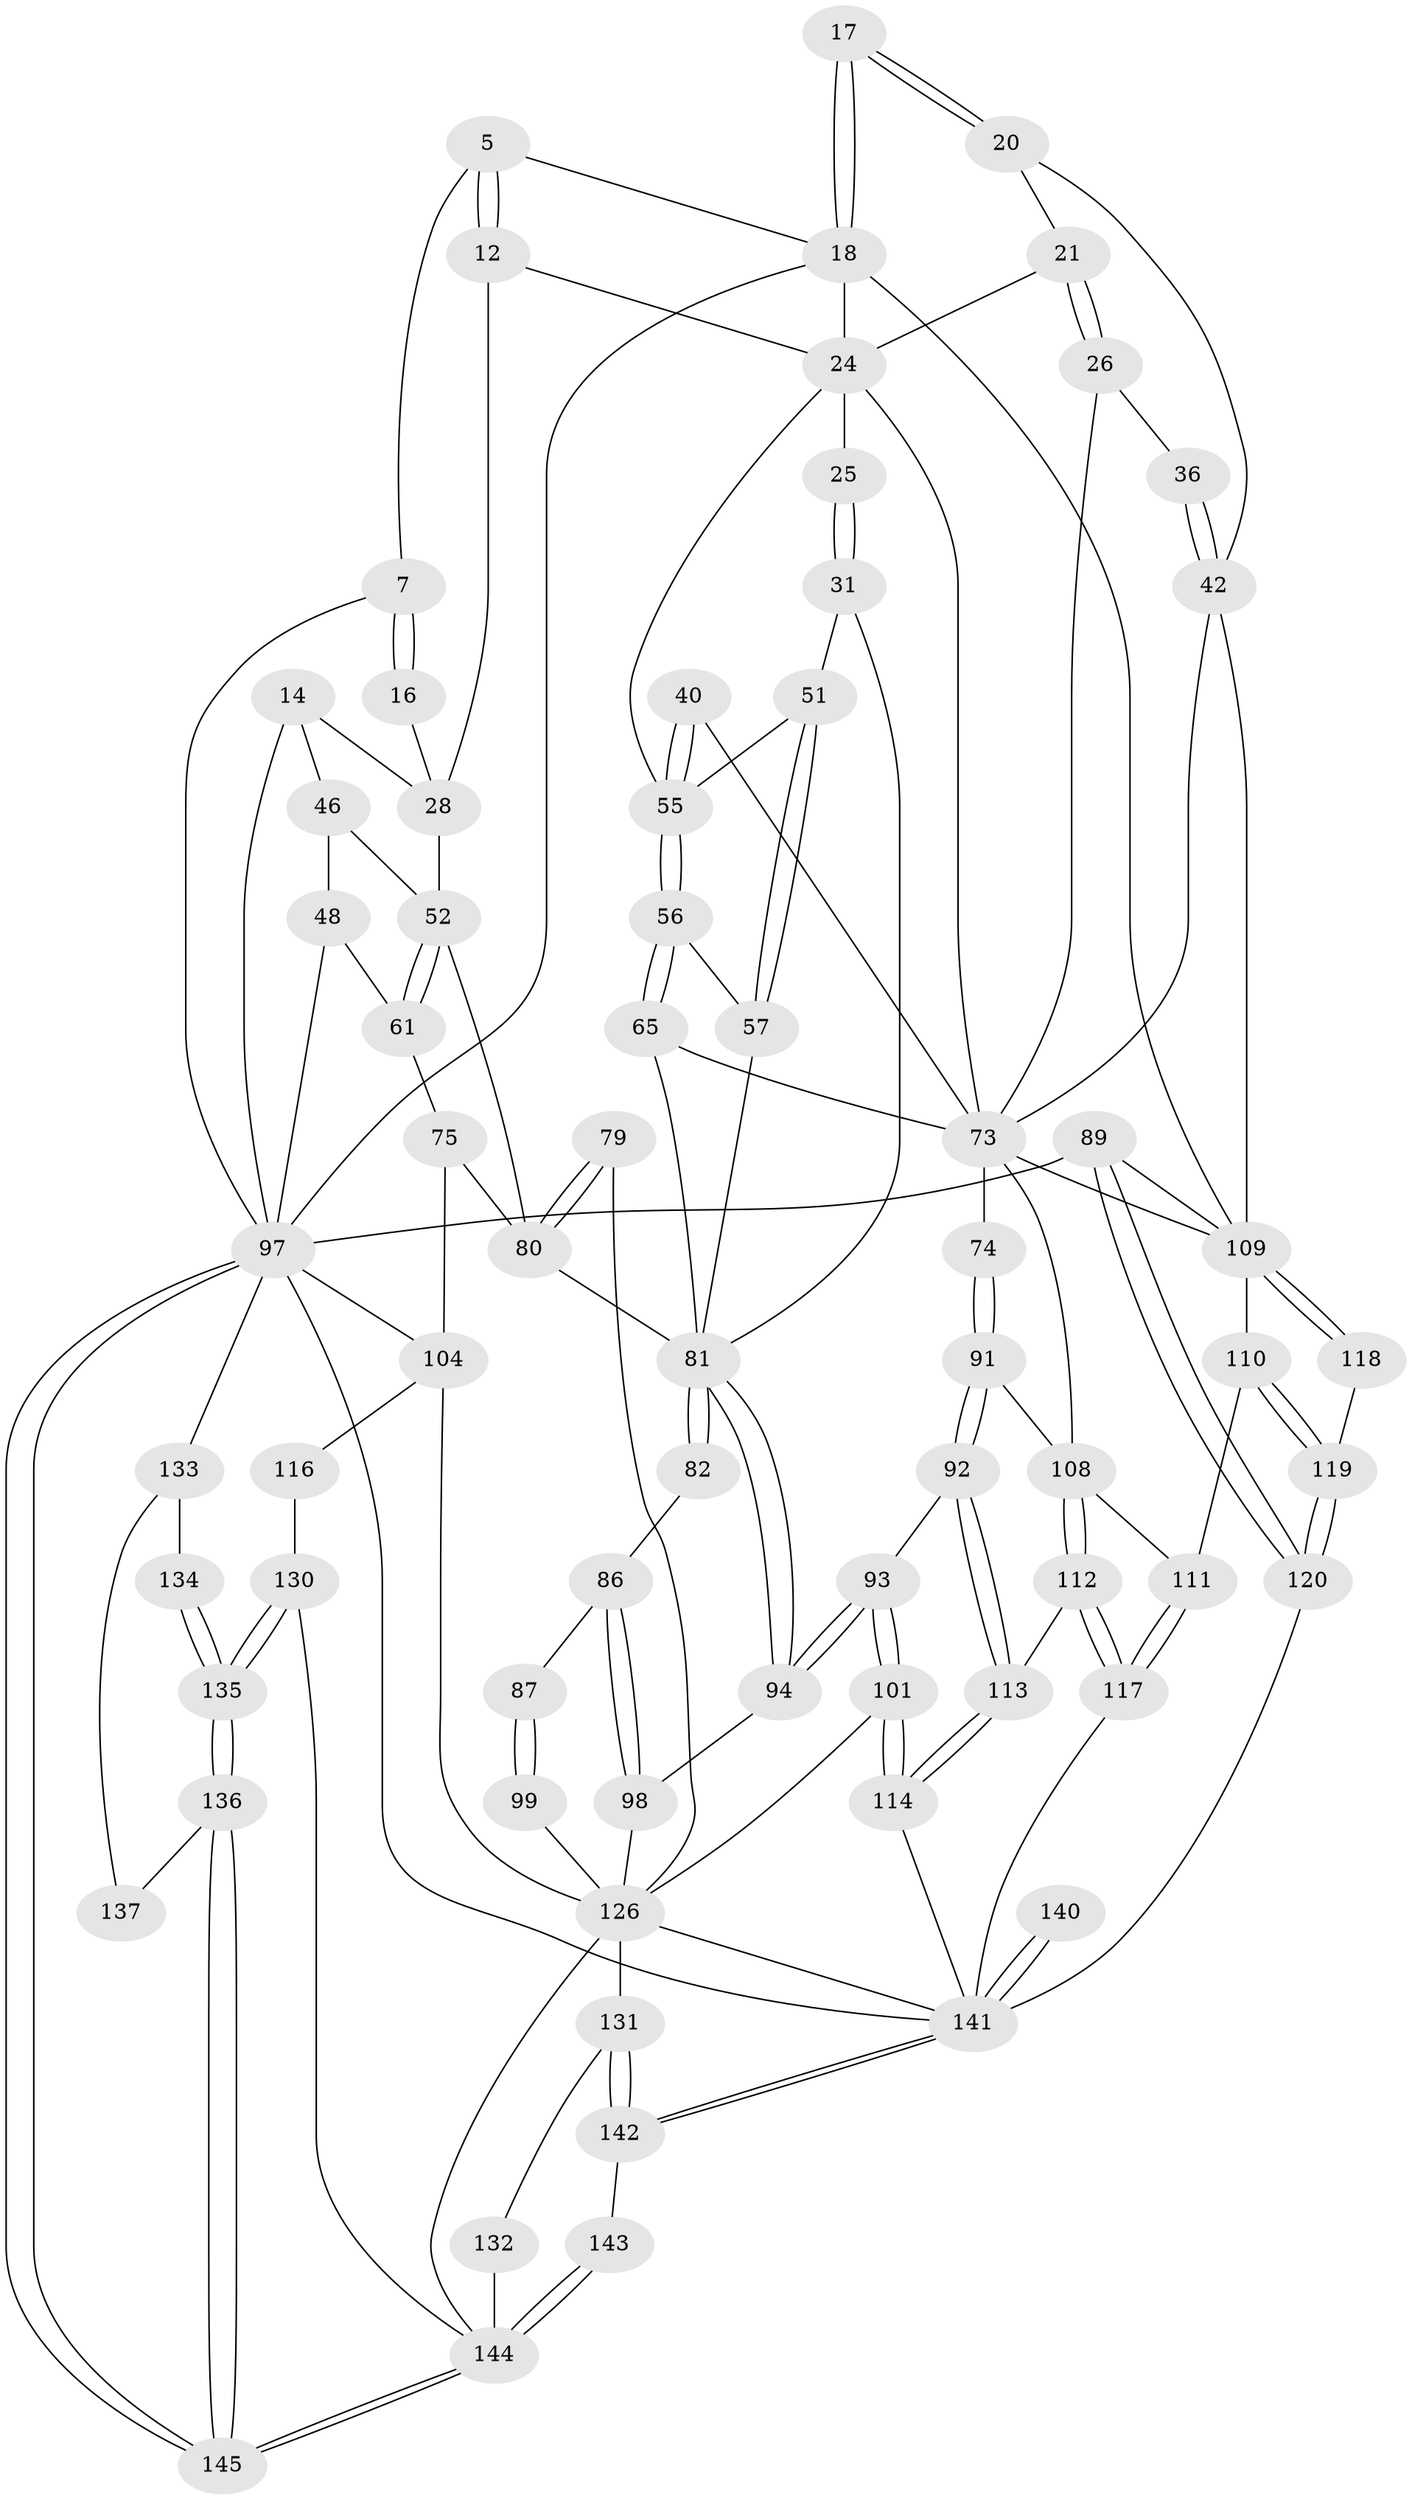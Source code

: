 // original degree distribution, {3: 0.027586206896551724, 4: 0.2413793103448276, 6: 0.2482758620689655, 5: 0.4827586206896552}
// Generated by graph-tools (version 1.1) at 2025/01/03/09/25 05:01:07]
// undirected, 72 vertices, 160 edges
graph export_dot {
graph [start="1"]
  node [color=gray90,style=filled];
  5 [pos="+0.36688590451941255+0.0011939507844088333",super="+1"];
  7 [pos="+0.12082099334938018+0.07848241306708043",super="+6"];
  12 [pos="+0.36724597975965395+0.005266524987771653",super="+11"];
  14 [pos="+0.04139053679084474+0.212942870223457"];
  16 [pos="+0.11096323028461251+0.1253719673978165"];
  17 [pos="+1+0.20651654550027362"];
  18 [pos="+1+0.26911082304125056",super="+2+8"];
  20 [pos="+0.9266226118199735+0.2040379131684657"];
  21 [pos="+0.8662438174113413+0.17977232657750014"];
  24 [pos="+0.6432974646368517+0.23431392911965643",super="+23+22+10"];
  25 [pos="+0.4796006748227423+0.22825341679438693"];
  26 [pos="+0.811205886060157+0.282211024136953"];
  28 [pos="+0.29500101785496985+0.1637196706805988",super="+19"];
  31 [pos="+0.4634761203054925+0.3169637108373397"];
  36 [pos="+0.861370933974986+0.2885333290798911"];
  40 [pos="+0.7052018767974126+0.37610593835283057"];
  42 [pos="+0.9131568087861247+0.41296695211726564",super="+38+35"];
  46 [pos="+0.1523049324580551+0.3315994232355924",super="+30"];
  48 [pos="+0+0.40743142054673914",super="+47"];
  51 [pos="+0.5385024308464724+0.3582719380663472"];
  52 [pos="+0.15455361417669952+0.45855698907212417",super="+45+34+29"];
  55 [pos="+0.6462177577982914+0.4419471225004739",super="+50+41"];
  56 [pos="+0.6460068531938838+0.4430768914732844"];
  57 [pos="+0.5729833973808063+0.4525058732309805"];
  61 [pos="+0.13655346074759825+0.537422116728765",super="+54+53"];
  65 [pos="+0.6617102757163655+0.5671484403331201"];
  73 [pos="+0.8648679086047413+0.6391440624689284",super="+72+64"];
  74 [pos="+0.7212885271507302+0.6123036667098698"];
  75 [pos="+0.13651034288590494+0.5521738415752355",super="+60"];
  79 [pos="+0.30353445775801846+0.6950547616789602"];
  80 [pos="+0.2744387453688999+0.6544241465784554",super="+69"];
  81 [pos="+0.5334162569804181+0.6391879934418419",super="+66+62+67"];
  82 [pos="+0.4656320247307085+0.5966538167749351"];
  86 [pos="+0.4439026404191134+0.6643197861032593"];
  87 [pos="+0.42518546292616743+0.6748584242298664",super="+85"];
  89 [pos="+1+1"];
  91 [pos="+0.6815155202812214+0.7018142506857399"];
  92 [pos="+0.6778880445739072+0.7057608203948672"];
  93 [pos="+0.5521523912977478+0.6845362027902184"];
  94 [pos="+0.5322851742655326+0.6496720607865909"];
  97 [pos="+0+1",super="+4+88+78"];
  98 [pos="+0.4925726546126692+0.6791922536431716"];
  99 [pos="+0.4015949872784575+0.6899022491931257",super="+84"];
  101 [pos="+0.5344623176018307+0.7972584301499545"];
  104 [pos="+0.24588253565678667+0.7939768409900656",super="+76+77"];
  108 [pos="+0.7516969688992241+0.7685625289718632",super="+107"];
  109 [pos="+0.9429122887035427+0.8060187257271219",super="+90"];
  110 [pos="+0.9300156358395966+0.8072813254980885"];
  111 [pos="+0.8676117620239052+0.7726914690036344"];
  112 [pos="+0.7560110046175196+0.811483190037217"];
  113 [pos="+0.6312201179816496+0.8005695760124699"];
  114 [pos="+0.62279145907508+0.8113858724426196"];
  116 [pos="+0.1374856267045127+0.8289417156416238",super="+115"];
  117 [pos="+0.8033827280887947+0.8703119644202232"];
  118 [pos="+1+0.8467786411572453"];
  119 [pos="+0.9271727295732072+0.8855736719008097"];
  120 [pos="+0.9186048428089822+0.920114187212237"];
  126 [pos="+0.5476680305252161+0.9359420022890915",super="+106+103+83+102"];
  130 [pos="+0.24827099534016997+0.8520110199769149"];
  131 [pos="+0.5180891863613425+0.9580168338470776"];
  132 [pos="+0.47737421193940094+0.9487690410977313"];
  133 [pos="+0.07389437235721388+0.8611588724294452",super="+96"];
  134 [pos="+0.12627058977391245+0.8364714186498223"];
  135 [pos="+0.09155374086697762+1"];
  136 [pos="+0.05816055812108332+1"];
  137 [pos="+0.061948269515945446+0.8773354761698058"];
  140 [pos="+0.7435721567871493+1"];
  141 [pos="+0.7027713519811188+1",super="+125+123+138"];
  142 [pos="+0.5740075327095868+1"];
  143 [pos="+0.39191214890727305+1"];
  144 [pos="+0.3127383131563772+1",super="+129+139"];
  145 [pos="+0+1"];
  5 -- 12;
  5 -- 12;
  5 -- 7;
  5 -- 18;
  7 -- 16 [weight=2];
  7 -- 16;
  7 -- 97;
  12 -- 28 [weight=2];
  12 -- 24;
  14 -- 46;
  14 -- 28;
  14 -- 97;
  16 -- 28;
  17 -- 18 [weight=2];
  17 -- 18;
  17 -- 20;
  17 -- 20;
  18 -- 97 [weight=2];
  18 -- 24;
  18 -- 109;
  20 -- 21;
  20 -- 42;
  21 -- 26;
  21 -- 26;
  21 -- 24;
  24 -- 25 [weight=2];
  24 -- 55;
  24 -- 73;
  25 -- 31;
  25 -- 31;
  26 -- 36;
  26 -- 73;
  28 -- 52;
  31 -- 51;
  31 -- 81;
  36 -- 42 [weight=2];
  36 -- 42;
  40 -- 55 [weight=2];
  40 -- 55;
  40 -- 73;
  42 -- 109;
  42 -- 73;
  46 -- 52 [weight=2];
  46 -- 48;
  48 -- 61 [weight=2];
  48 -- 97;
  51 -- 57;
  51 -- 57;
  51 -- 55;
  52 -- 61 [weight=2];
  52 -- 61;
  52 -- 80;
  55 -- 56;
  55 -- 56;
  56 -- 57;
  56 -- 65;
  56 -- 65;
  57 -- 81;
  61 -- 75;
  65 -- 81;
  65 -- 73;
  73 -- 74 [weight=2];
  73 -- 108;
  73 -- 109;
  74 -- 91;
  74 -- 91;
  75 -- 80 [weight=2];
  75 -- 104;
  79 -- 80 [weight=2];
  79 -- 80;
  79 -- 126;
  80 -- 81 [weight=2];
  81 -- 82 [weight=2];
  81 -- 82;
  81 -- 94;
  81 -- 94;
  82 -- 86;
  86 -- 87;
  86 -- 98;
  86 -- 98;
  87 -- 99 [weight=2];
  87 -- 99;
  89 -- 120;
  89 -- 120;
  89 -- 97;
  89 -- 109;
  91 -- 92;
  91 -- 92;
  91 -- 108;
  92 -- 93;
  92 -- 113;
  92 -- 113;
  93 -- 94;
  93 -- 94;
  93 -- 101;
  93 -- 101;
  94 -- 98;
  97 -- 145;
  97 -- 145;
  97 -- 133 [weight=2];
  97 -- 104;
  97 -- 141;
  98 -- 126;
  99 -- 126 [weight=2];
  101 -- 114;
  101 -- 114;
  101 -- 126;
  104 -- 116 [weight=2];
  104 -- 126;
  108 -- 112;
  108 -- 112;
  108 -- 111;
  109 -- 110;
  109 -- 118 [weight=2];
  109 -- 118;
  110 -- 111;
  110 -- 119;
  110 -- 119;
  111 -- 117;
  111 -- 117;
  112 -- 113;
  112 -- 117;
  112 -- 117;
  113 -- 114;
  113 -- 114;
  114 -- 141;
  116 -- 130;
  117 -- 141;
  118 -- 119;
  119 -- 120;
  119 -- 120;
  120 -- 141;
  126 -- 131;
  126 -- 141;
  126 -- 144;
  130 -- 135;
  130 -- 135;
  130 -- 144;
  131 -- 132;
  131 -- 142;
  131 -- 142;
  132 -- 144 [weight=2];
  133 -- 134;
  133 -- 137 [weight=2];
  134 -- 135;
  134 -- 135;
  135 -- 136;
  135 -- 136;
  136 -- 137;
  136 -- 145;
  136 -- 145;
  140 -- 141 [weight=3];
  140 -- 141;
  141 -- 142;
  141 -- 142;
  142 -- 143;
  143 -- 144 [weight=2];
  143 -- 144;
  144 -- 145;
  144 -- 145;
}
